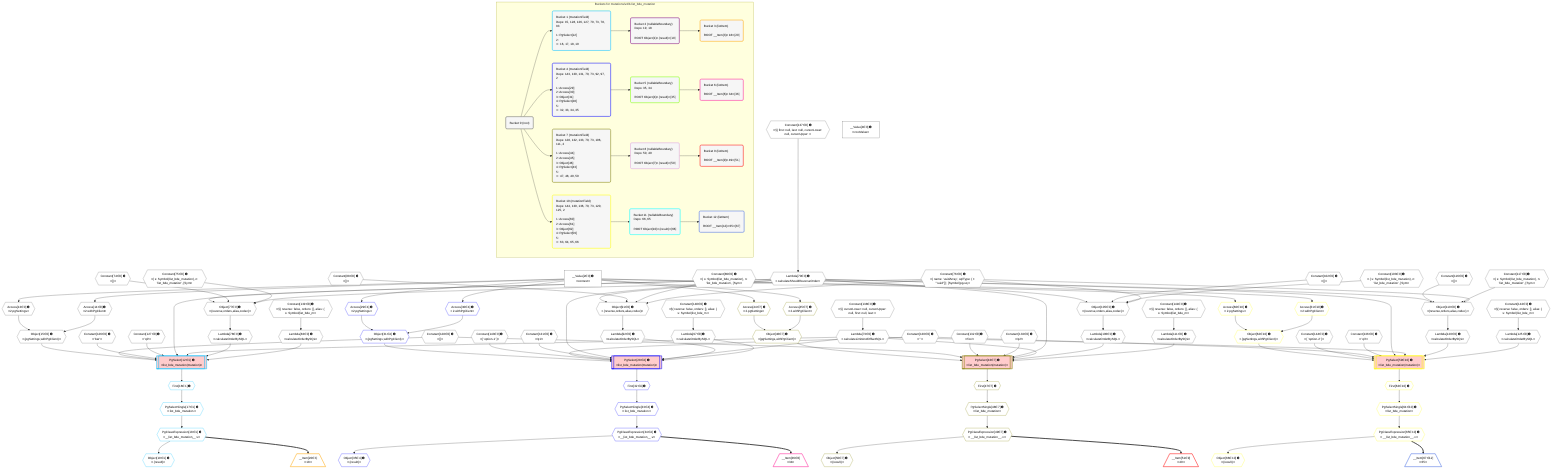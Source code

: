 %%{init: {'themeVariables': { 'fontSize': '12px'}}}%%
graph TD
    classDef path fill:#eee,stroke:#000,color:#000
    classDef plan fill:#fff,stroke-width:1px,color:#000
    classDef itemplan fill:#fff,stroke-width:2px,color:#000
    classDef unbatchedplan fill:#dff,stroke-width:1px,color:#000
    classDef sideeffectplan fill:#fcc,stroke-width:2px,color:#000
    classDef bucket fill:#f6f6f6,color:#000,stroke-width:2px,text-align:left


    %% plan dependencies
    Object77{{"Object[77∈0] ➊<br />ᐸ{reverse,orders,alias,codec}ᐳ"}}:::plan
    Lambda70{{"Lambda[70∈0] ➊<br />ᐸcalculateShouldReverseOrderᐳ"}}:::plan
    Constant74{{"Constant[74∈0] ➊<br />ᐸ[]ᐳ"}}:::plan
    Constant75{{"Constant[75∈0] ➊<br />ᐸ{ s: Symbol(list_bde_mutation), n: 'list_bde_mutation', [Symᐳ"}}:::plan
    Constant76{{"Constant[76∈0] ➊<br />ᐸ{ name: 'uuidArray', sqlType: { t: '”uuid”[]', [Symbol(pg-sqᐳ"}}:::plan
    Lambda70 & Constant74 & Constant75 & Constant76 --> Object77
    Object91{{"Object[91∈0] ➊<br />ᐸ{reverse,orders,alias,codec}ᐳ"}}:::plan
    Constant88{{"Constant[88∈0] ➊<br />ᐸ[]ᐳ"}}:::plan
    Constant89{{"Constant[89∈0] ➊<br />ᐸ{ s: Symbol(list_bde_mutation), n: 'list_bde_mutation', [Symᐳ"}}:::plan
    Lambda70 & Constant88 & Constant89 & Constant76 --> Object91
    Object105{{"Object[105∈0] ➊<br />ᐸ{reverse,orders,alias,codec}ᐳ"}}:::plan
    Constant102{{"Constant[102∈0] ➊<br />ᐸ[]ᐳ"}}:::plan
    Constant103{{"Constant[103∈0] ➊<br />ᐸ{ s: Symbol(list_bde_mutation), n: 'list_bde_mutation', [Symᐳ"}}:::plan
    Lambda70 & Constant102 & Constant103 & Constant76 --> Object105
    Object119{{"Object[119∈0] ➊<br />ᐸ{reverse,orders,alias,codec}ᐳ"}}:::plan
    Constant116{{"Constant[116∈0] ➊<br />ᐸ[]ᐳ"}}:::plan
    Constant117{{"Constant[117∈0] ➊<br />ᐸ{ s: Symbol(list_bde_mutation), n: 'list_bde_mutation', [Symᐳ"}}:::plan
    Lambda70 & Constant116 & Constant117 & Constant76 --> Object119
    Object15{{"Object[15∈0] ➊<br />ᐸ{pgSettings,withPgClient}ᐳ"}}:::plan
    Access13{{"Access[13∈0] ➊<br />ᐸ2.pgSettingsᐳ"}}:::plan
    Access14{{"Access[14∈0] ➊<br />ᐸ2.withPgClientᐳ"}}:::plan
    Access13 & Access14 --> Object15
    __Value2["__Value[2∈0] ➊<br />ᐸcontextᐳ"]:::plan
    __Value2 --> Access13
    __Value2 --> Access14
    Constant137{{"Constant[137∈0] ➊<br />ᐸ§{ first: null, last: null, cursorLower: null, cursorUpper: ᐳ"}}:::plan
    Constant137 --> Lambda70
    Lambda73{{"Lambda[73∈0] ➊<br />ᐸcalculateLimitAndOffsetSQLᐳ"}}:::plan
    Constant138{{"Constant[138∈0] ➊<br />ᐸ§{ cursorLower: null, cursorUpper: null, first: null, last: ᐳ"}}:::plan
    Constant138 --> Lambda73
    Lambda78{{"Lambda[78∈0] ➊<br />ᐸcalculateOrderBySQLᐳ"}}:::plan
    Object77 --> Lambda78
    Lambda83{{"Lambda[83∈0] ➊<br />ᐸcalculateOrderBySQLᐳ"}}:::plan
    Constant139{{"Constant[139∈0] ➊<br />ᐸ§{ reverse: false, orders: [], alias: { s: Symbol(list_bde_mᐳ"}}:::plan
    Constant139 --> Lambda83
    Lambda92{{"Lambda[92∈0] ➊<br />ᐸcalculateOrderBySQLᐳ"}}:::plan
    Object91 --> Lambda92
    Lambda97{{"Lambda[97∈0] ➊<br />ᐸcalculateOrderBySQLᐳ"}}:::plan
    Constant140{{"Constant[140∈0] ➊<br />ᐸ§{ reverse: false, orders: [], alias: { s: Symbol(list_bde_mᐳ"}}:::plan
    Constant140 --> Lambda97
    Lambda106{{"Lambda[106∈0] ➊<br />ᐸcalculateOrderBySQLᐳ"}}:::plan
    Object105 --> Lambda106
    Lambda111{{"Lambda[111∈0] ➊<br />ᐸcalculateOrderBySQLᐳ"}}:::plan
    Constant141{{"Constant[141∈0] ➊<br />ᐸ§{ reverse: false, orders: [], alias: { s: Symbol(list_bde_mᐳ"}}:::plan
    Constant141 --> Lambda111
    Lambda120{{"Lambda[120∈0] ➊<br />ᐸcalculateOrderBySQLᐳ"}}:::plan
    Object119 --> Lambda120
    Lambda125{{"Lambda[125∈0] ➊<br />ᐸcalculateOrderBySQLᐳ"}}:::plan
    Constant142{{"Constant[142∈0] ➊<br />ᐸ§{ reverse: false, orders: [], alias: { s: Symbol(list_bde_mᐳ"}}:::plan
    Constant142 --> Lambda125
    __Value4["__Value[4∈0] ➊<br />ᐸrootValueᐳ"]:::plan
    Constant126{{"Constant[126∈0] ➊<br />ᐸ'bar'ᐳ"}}:::plan
    Constant127{{"Constant[127∈0] ➊<br />ᐸ'q0'ᐳ"}}:::plan
    Constant128{{"Constant[128∈0] ➊<br />ᐸ[]ᐳ"}}:::plan
    Constant130{{"Constant[130∈0] ➊<br />ᐸ''ᐳ"}}:::plan
    Constant131{{"Constant[131∈0] ➊<br />ᐸ'q1'ᐳ"}}:::plan
    Constant132{{"Constant[132∈0] ➊<br />ᐸ'foo'ᐳ"}}:::plan
    Constant133{{"Constant[133∈0] ➊<br />ᐸ'q2'ᐳ"}}:::plan
    Constant136{{"Constant[136∈0] ➊<br />ᐸ'q3'ᐳ"}}:::plan
    Constant143{{"Constant[143∈0] ➊<br />ᐸ[ 'option-1' ]ᐳ"}}:::plan
    Constant144{{"Constant[144∈0] ➊<br />ᐸ[ 'option-2' ]ᐳ"}}:::plan
    PgSelect12[["PgSelect[12∈1] ➊<br />ᐸlist_bde_mutation(mutation)ᐳ"]]:::sideeffectplan
    Object15 & Constant128 & Constant126 & Constant127 & Lambda70 & Lambda73 & Lambda78 & Lambda83 --> PgSelect12
    First16{{"First[16∈1] ➊"}}:::plan
    PgSelect12 --> First16
    PgSelectSingle17{{"PgSelectSingle[17∈1] ➊<br />ᐸlist_bde_mutationᐳ"}}:::plan
    First16 --> PgSelectSingle17
    PgClassExpression18{{"PgClassExpression[18∈1] ➊<br />ᐸ__list_bde_mutation__.vᐳ"}}:::plan
    PgSelectSingle17 --> PgClassExpression18
    Object19{{"Object[19∈1] ➊<br />ᐸ{result}ᐳ"}}:::plan
    PgClassExpression18 --> Object19
    __Item20[/"__Item[20∈3]<br />ᐸ18ᐳ"\]:::itemplan
    PgClassExpression18 ==> __Item20
    PgSelect28[["PgSelect[28∈4] ➊<br />ᐸlist_bde_mutation(mutation)ᐳ"]]:::sideeffectplan
    Object31{{"Object[31∈4] ➊<br />ᐸ{pgSettings,withPgClient}ᐳ"}}:::plan
    Object31 & Constant143 & Constant130 & Constant131 & Lambda70 & Lambda73 & Lambda92 & Lambda97 --> PgSelect28
    Access29{{"Access[29∈4] ➊<br />ᐸ2.pgSettingsᐳ"}}:::plan
    Access30{{"Access[30∈4] ➊<br />ᐸ2.withPgClientᐳ"}}:::plan
    Access29 & Access30 --> Object31
    __Value2 --> Access29
    __Value2 --> Access30
    First32{{"First[32∈4] ➊"}}:::plan
    PgSelect28 --> First32
    PgSelectSingle33{{"PgSelectSingle[33∈4] ➊<br />ᐸlist_bde_mutationᐳ"}}:::plan
    First32 --> PgSelectSingle33
    PgClassExpression34{{"PgClassExpression[34∈4] ➊<br />ᐸ__list_bde_mutation__.vᐳ"}}:::plan
    PgSelectSingle33 --> PgClassExpression34
    Object35{{"Object[35∈4] ➊<br />ᐸ{result}ᐳ"}}:::plan
    PgClassExpression34 --> Object35
    __Item36[/"__Item[36∈6]<br />ᐸ34ᐳ"\]:::itemplan
    PgClassExpression34 ==> __Item36
    PgSelect43[["PgSelect[43∈7] ➊<br />ᐸlist_bde_mutation(mutation)ᐳ"]]:::sideeffectplan
    Object46{{"Object[46∈7] ➊<br />ᐸ{pgSettings,withPgClient}ᐳ"}}:::plan
    Object46 & Constant128 & Constant132 & Constant133 & Lambda70 & Lambda73 & Lambda106 & Lambda111 --> PgSelect43
    Access44{{"Access[44∈7] ➊<br />ᐸ2.pgSettingsᐳ"}}:::plan
    Access45{{"Access[45∈7] ➊<br />ᐸ2.withPgClientᐳ"}}:::plan
    Access44 & Access45 --> Object46
    __Value2 --> Access44
    __Value2 --> Access45
    First47{{"First[47∈7] ➊"}}:::plan
    PgSelect43 --> First47
    PgSelectSingle48{{"PgSelectSingle[48∈7] ➊<br />ᐸlist_bde_mutationᐳ"}}:::plan
    First47 --> PgSelectSingle48
    PgClassExpression49{{"PgClassExpression[49∈7] ➊<br />ᐸ__list_bde_mutation__.vᐳ"}}:::plan
    PgSelectSingle48 --> PgClassExpression49
    Object50{{"Object[50∈7] ➊<br />ᐸ{result}ᐳ"}}:::plan
    PgClassExpression49 --> Object50
    __Item51[/"__Item[51∈9]<br />ᐸ49ᐳ"\]:::itemplan
    PgClassExpression49 ==> __Item51
    PgSelect59[["PgSelect[59∈10] ➊<br />ᐸlist_bde_mutation(mutation)ᐳ"]]:::sideeffectplan
    Object62{{"Object[62∈10] ➊<br />ᐸ{pgSettings,withPgClient}ᐳ"}}:::plan
    Object62 & Constant144 & Constant130 & Constant136 & Lambda70 & Lambda73 & Lambda120 & Lambda125 --> PgSelect59
    Access60{{"Access[60∈10] ➊<br />ᐸ2.pgSettingsᐳ"}}:::plan
    Access61{{"Access[61∈10] ➊<br />ᐸ2.withPgClientᐳ"}}:::plan
    Access60 & Access61 --> Object62
    __Value2 --> Access60
    __Value2 --> Access61
    First63{{"First[63∈10] ➊"}}:::plan
    PgSelect59 --> First63
    PgSelectSingle64{{"PgSelectSingle[64∈10] ➊<br />ᐸlist_bde_mutationᐳ"}}:::plan
    First63 --> PgSelectSingle64
    PgClassExpression65{{"PgClassExpression[65∈10] ➊<br />ᐸ__list_bde_mutation__.vᐳ"}}:::plan
    PgSelectSingle64 --> PgClassExpression65
    Object66{{"Object[66∈10] ➊<br />ᐸ{result}ᐳ"}}:::plan
    PgClassExpression65 --> Object66
    __Item67[/"__Item[67∈12]<br />ᐸ65ᐳ"\]:::itemplan
    PgClassExpression65 ==> __Item67

    %% define steps

    subgraph "Buckets for mutations/v4/b.list_bde_mutation"
    Bucket0("Bucket 0 (root)"):::bucket
    classDef bucket0 stroke:#696969
    class Bucket0,__Value2,__Value4,Access13,Access14,Object15,Lambda70,Lambda73,Constant74,Constant75,Constant76,Object77,Lambda78,Lambda83,Constant88,Constant89,Object91,Lambda92,Lambda97,Constant102,Constant103,Object105,Lambda106,Lambda111,Constant116,Constant117,Object119,Lambda120,Lambda125,Constant126,Constant127,Constant128,Constant130,Constant131,Constant132,Constant133,Constant136,Constant137,Constant138,Constant139,Constant140,Constant141,Constant142,Constant143,Constant144 bucket0
    Bucket1("Bucket 1 (mutationField)<br />Deps: 15, 128, 126, 127, 70, 73, 78, 83<br /><br />1: PgSelect[12]<br />2: <br />ᐳ: 16, 17, 18, 19"):::bucket
    classDef bucket1 stroke:#00bfff
    class Bucket1,PgSelect12,First16,PgSelectSingle17,PgClassExpression18,Object19 bucket1
    Bucket2("Bucket 2 (nullableBoundary)<br />Deps: 19, 18<br /><br />ROOT Object{1}ᐸ{result}ᐳ[19]"):::bucket
    classDef bucket2 stroke:#7f007f
    class Bucket2 bucket2
    Bucket3("Bucket 3 (listItem)<br /><br />ROOT __Item{3}ᐸ18ᐳ[20]"):::bucket
    classDef bucket3 stroke:#ffa500
    class Bucket3,__Item20 bucket3
    Bucket4("Bucket 4 (mutationField)<br />Deps: 143, 130, 131, 70, 73, 92, 97, 2<br /><br />1: Access[29]<br />2: Access[30]<br />3: Object[31]<br />4: PgSelect[28]<br />5: <br />ᐳ: 32, 33, 34, 35"):::bucket
    classDef bucket4 stroke:#0000ff
    class Bucket4,PgSelect28,Access29,Access30,Object31,First32,PgSelectSingle33,PgClassExpression34,Object35 bucket4
    Bucket5("Bucket 5 (nullableBoundary)<br />Deps: 35, 34<br /><br />ROOT Object{4}ᐸ{result}ᐳ[35]"):::bucket
    classDef bucket5 stroke:#7fff00
    class Bucket5 bucket5
    Bucket6("Bucket 6 (listItem)<br /><br />ROOT __Item{6}ᐸ34ᐳ[36]"):::bucket
    classDef bucket6 stroke:#ff1493
    class Bucket6,__Item36 bucket6
    Bucket7("Bucket 7 (mutationField)<br />Deps: 128, 132, 133, 70, 73, 106, 111, 2<br /><br />1: Access[44]<br />2: Access[45]<br />3: Object[46]<br />4: PgSelect[43]<br />5: <br />ᐳ: 47, 48, 49, 50"):::bucket
    classDef bucket7 stroke:#808000
    class Bucket7,PgSelect43,Access44,Access45,Object46,First47,PgSelectSingle48,PgClassExpression49,Object50 bucket7
    Bucket8("Bucket 8 (nullableBoundary)<br />Deps: 50, 49<br /><br />ROOT Object{7}ᐸ{result}ᐳ[50]"):::bucket
    classDef bucket8 stroke:#dda0dd
    class Bucket8 bucket8
    Bucket9("Bucket 9 (listItem)<br /><br />ROOT __Item{9}ᐸ49ᐳ[51]"):::bucket
    classDef bucket9 stroke:#ff0000
    class Bucket9,__Item51 bucket9
    Bucket10("Bucket 10 (mutationField)<br />Deps: 144, 130, 136, 70, 73, 120, 125, 2<br /><br />1: Access[60]<br />2: Access[61]<br />3: Object[62]<br />4: PgSelect[59]<br />5: <br />ᐳ: 63, 64, 65, 66"):::bucket
    classDef bucket10 stroke:#ffff00
    class Bucket10,PgSelect59,Access60,Access61,Object62,First63,PgSelectSingle64,PgClassExpression65,Object66 bucket10
    Bucket11("Bucket 11 (nullableBoundary)<br />Deps: 66, 65<br /><br />ROOT Object{10}ᐸ{result}ᐳ[66]"):::bucket
    classDef bucket11 stroke:#00ffff
    class Bucket11 bucket11
    Bucket12("Bucket 12 (listItem)<br /><br />ROOT __Item{12}ᐸ65ᐳ[67]"):::bucket
    classDef bucket12 stroke:#4169e1
    class Bucket12,__Item67 bucket12
    Bucket0 --> Bucket1 & Bucket4 & Bucket7 & Bucket10
    Bucket1 --> Bucket2
    Bucket2 --> Bucket3
    Bucket4 --> Bucket5
    Bucket5 --> Bucket6
    Bucket7 --> Bucket8
    Bucket8 --> Bucket9
    Bucket10 --> Bucket11
    Bucket11 --> Bucket12
    end